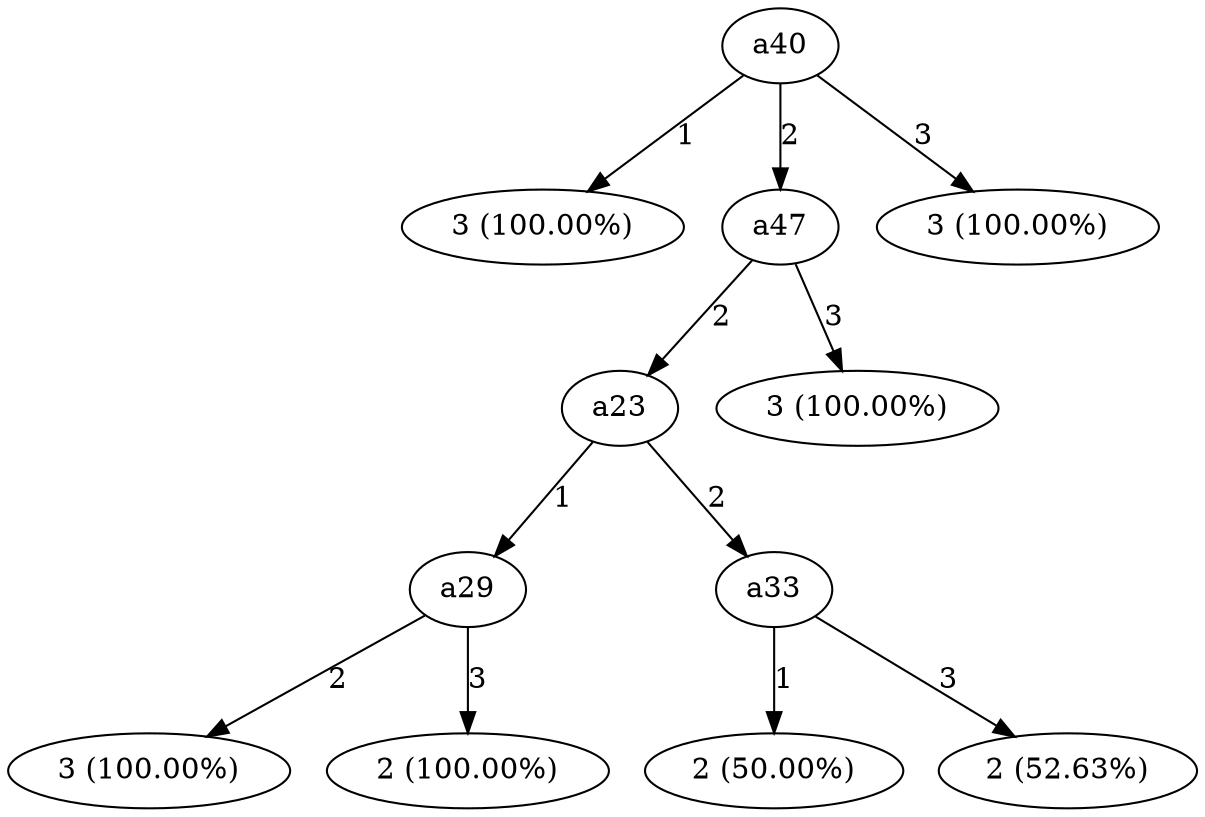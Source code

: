 digraph G {
"bg==" [ shape=oval label="a40"]
"bg==" -> "bi0w" [ label="1" ]
"bi0w" [ shape=oval label="3 (100.00%)"]
"bg==" -> "bi0x" [ label="2" ]
"bi0x" [ shape=oval label="a47"]
"bi0x" -> "bi0xLTA=" [ label="2" ]
"bi0xLTA=" [ shape=oval label="a23"]
"bi0xLTA=" -> "bi0xLTAtMA==" [ label="1" ]
"bi0xLTAtMA==" [ shape=oval label="a29"]
"bi0xLTAtMA==" -> "bi0xLTAtMC0x" [ label="2" ]
"bi0xLTAtMC0x" [ shape=oval label="3 (100.00%)"]
"bi0xLTAtMA==" -> "bi0xLTAtMC0y" [ label="3" ]
"bi0xLTAtMC0y" [ shape=oval label="2 (100.00%)"]
"bi0xLTA=" -> "bi0xLTAtMQ==" [ label="2" ]
"bi0xLTAtMQ==" [ shape=oval label="a33"]
"bi0xLTAtMQ==" -> "bi0xLTAtMS0w" [ label="1" ]
"bi0xLTAtMS0w" [ shape=oval label="2 (50.00%)"]
"bi0xLTAtMQ==" -> "bi0xLTAtMS0y" [ label="3" ]
"bi0xLTAtMS0y" [ shape=oval label="2 (52.63%)"]
"bi0x" -> "bi0xLTE=" [ label="3" ]
"bi0xLTE=" [ shape=oval label="3 (100.00%)"]
"bg==" -> "bi0y" [ label="3" ]
"bi0y" [ shape=oval label="3 (100.00%)"]
}

